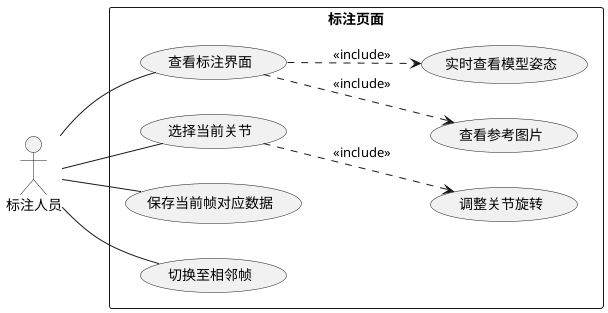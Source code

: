 @startuml

left to right direction

标注人员 as tagger

rectangle 标注页面 {
    usecase (查看标注界面) as view_label_interface
    usecase (查看参考图片) as view_ref_image
    usecase (实时查看模型姿态) as view_model_pose
    view_label_interface ..> view_ref_image : <<include>>
    view_label_interface ..> view_model_pose : <<include>>

    usecase (选择当前关节) as choose_active_joint
    usecase (调整关节旋转) as control_rotation
    choose_active_joint ..> control_rotation : <<include>>

    usecase (保存当前帧对应数据) as save_current_frame
    usecase (切换至相邻帧) as change_neighbor_frames

}

tagger -- view_label_interface
tagger -- choose_active_joint
tagger -- save_current_frame
tagger -- change_neighbor_frames

@enduml
